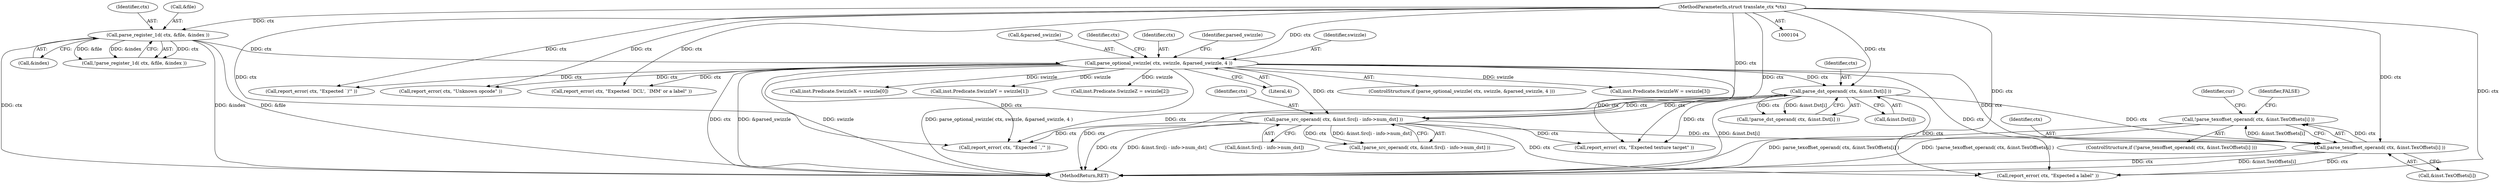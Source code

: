 digraph "0_virglrenderer_28894a30a17a84529be102b21118e55d6c9f23fa@API" {
"1000565" [label="(Call,!parse_texoffset_operand( ctx, &inst.TexOffsets[i] ))"];
"1000566" [label="(Call,parse_texoffset_operand( ctx, &inst.TexOffsets[i] ))"];
"1000443" [label="(Call,parse_dst_operand( ctx, &inst.Dst[i] ))"];
"1000178" [label="(Call,parse_optional_swizzle( ctx, swizzle, &parsed_swizzle, 4 ))"];
"1000169" [label="(Call,parse_register_1d( ctx, &file, &index ))"];
"1000105" [label="(MethodParameterIn,struct translate_ctx *ctx)"];
"1000467" [label="(Call,parse_src_operand( ctx, &inst.Src[i - info->num_dst] ))"];
"1000420" [label="(Call,report_error( ctx, \"Expected `,'\" ))"];
"1000467" [label="(Call,parse_src_operand( ctx, &inst.Src[i - info->num_dst] ))"];
"1000177" [label="(ControlStructure,if (parse_optional_swizzle( ctx, swizzle, &parsed_swizzle, 4 )))"];
"1000466" [label="(Call,!parse_src_operand( ctx, &inst.Src[i - info->num_dst] ))"];
"1000181" [label="(Call,&parsed_swizzle)"];
"1000170" [label="(Identifier,ctx)"];
"1000623" [label="(Call,report_error( ctx, \"Expected a label\" ))"];
"1000228" [label="(Identifier,ctx)"];
"1000468" [label="(Identifier,ctx)"];
"1000524" [label="(Call,report_error( ctx, \"Expected texture target\" ))"];
"1000442" [label="(Call,!parse_dst_operand( ctx, &inst.Dst[i] ))"];
"1000565" [label="(Call,!parse_texoffset_operand( ctx, &inst.TexOffsets[i] ))"];
"1000445" [label="(Call,&inst.Dst[i])"];
"1000179" [label="(Identifier,ctx)"];
"1000215" [label="(Call,inst.Predicate.SwizzleW = swizzle[3])"];
"1000171" [label="(Call,&file)"];
"1000566" [label="(Call,parse_texoffset_operand( ctx, &inst.TexOffsets[i] ))"];
"1000169" [label="(Call,parse_register_1d( ctx, &file, &index ))"];
"1000318" [label="(Call,report_error( ctx, \"Unknown opcode\" ))"];
"1000322" [label="(Call,report_error( ctx, \"Expected `DCL', `IMM' or a label\" ))"];
"1000183" [label="(Literal,4)"];
"1000444" [label="(Identifier,ctx)"];
"1000188" [label="(Call,inst.Predicate.SwizzleX = swizzle[0])"];
"1000168" [label="(Call,!parse_register_1d( ctx, &file, &index ))"];
"1000443" [label="(Call,parse_dst_operand( ctx, &inst.Dst[i] ))"];
"1000567" [label="(Identifier,ctx)"];
"1000197" [label="(Call,inst.Predicate.SwizzleY = swizzle[1])"];
"1000186" [label="(Identifier,parsed_swizzle)"];
"1000173" [label="(Call,&index)"];
"1000568" [label="(Call,&inst.TexOffsets[i])"];
"1000178" [label="(Call,parse_optional_swizzle( ctx, swizzle, &parsed_swizzle, 4 ))"];
"1000206" [label="(Call,inst.Predicate.SwizzleZ = swizzle[2])"];
"1000680" [label="(MethodReturn,RET)"];
"1000564" [label="(ControlStructure,if (!parse_texoffset_operand( ctx, &inst.TexOffsets[i] )))"];
"1000575" [label="(Identifier,FALSE)"];
"1000180" [label="(Identifier,swizzle)"];
"1000232" [label="(Call,report_error( ctx, \"Expected `)'\" ))"];
"1000105" [label="(MethodParameterIn,struct translate_ctx *ctx)"];
"1000577" [label="(Identifier,cur)"];
"1000469" [label="(Call,&inst.Src[i - info->num_dst])"];
"1000565" -> "1000564"  [label="AST: "];
"1000565" -> "1000566"  [label="CFG: "];
"1000566" -> "1000565"  [label="AST: "];
"1000575" -> "1000565"  [label="CFG: "];
"1000577" -> "1000565"  [label="CFG: "];
"1000565" -> "1000680"  [label="DDG: parse_texoffset_operand( ctx, &inst.TexOffsets[i] )"];
"1000565" -> "1000680"  [label="DDG: !parse_texoffset_operand( ctx, &inst.TexOffsets[i] )"];
"1000566" -> "1000565"  [label="DDG: ctx"];
"1000566" -> "1000565"  [label="DDG: &inst.TexOffsets[i]"];
"1000566" -> "1000568"  [label="CFG: "];
"1000567" -> "1000566"  [label="AST: "];
"1000568" -> "1000566"  [label="AST: "];
"1000566" -> "1000680"  [label="DDG: &inst.TexOffsets[i]"];
"1000566" -> "1000680"  [label="DDG: ctx"];
"1000443" -> "1000566"  [label="DDG: ctx"];
"1000178" -> "1000566"  [label="DDG: ctx"];
"1000467" -> "1000566"  [label="DDG: ctx"];
"1000105" -> "1000566"  [label="DDG: ctx"];
"1000566" -> "1000623"  [label="DDG: ctx"];
"1000443" -> "1000442"  [label="AST: "];
"1000443" -> "1000445"  [label="CFG: "];
"1000444" -> "1000443"  [label="AST: "];
"1000445" -> "1000443"  [label="AST: "];
"1000442" -> "1000443"  [label="CFG: "];
"1000443" -> "1000680"  [label="DDG: &inst.Dst[i]"];
"1000443" -> "1000680"  [label="DDG: ctx"];
"1000443" -> "1000420"  [label="DDG: ctx"];
"1000443" -> "1000442"  [label="DDG: ctx"];
"1000443" -> "1000442"  [label="DDG: &inst.Dst[i]"];
"1000178" -> "1000443"  [label="DDG: ctx"];
"1000467" -> "1000443"  [label="DDG: ctx"];
"1000105" -> "1000443"  [label="DDG: ctx"];
"1000443" -> "1000467"  [label="DDG: ctx"];
"1000443" -> "1000524"  [label="DDG: ctx"];
"1000443" -> "1000623"  [label="DDG: ctx"];
"1000178" -> "1000177"  [label="AST: "];
"1000178" -> "1000183"  [label="CFG: "];
"1000179" -> "1000178"  [label="AST: "];
"1000180" -> "1000178"  [label="AST: "];
"1000181" -> "1000178"  [label="AST: "];
"1000183" -> "1000178"  [label="AST: "];
"1000186" -> "1000178"  [label="CFG: "];
"1000228" -> "1000178"  [label="CFG: "];
"1000178" -> "1000680"  [label="DDG: parse_optional_swizzle( ctx, swizzle, &parsed_swizzle, 4 )"];
"1000178" -> "1000680"  [label="DDG: ctx"];
"1000178" -> "1000680"  [label="DDG: &parsed_swizzle"];
"1000178" -> "1000680"  [label="DDG: swizzle"];
"1000169" -> "1000178"  [label="DDG: ctx"];
"1000105" -> "1000178"  [label="DDG: ctx"];
"1000178" -> "1000188"  [label="DDG: swizzle"];
"1000178" -> "1000197"  [label="DDG: swizzle"];
"1000178" -> "1000206"  [label="DDG: swizzle"];
"1000178" -> "1000215"  [label="DDG: swizzle"];
"1000178" -> "1000232"  [label="DDG: ctx"];
"1000178" -> "1000318"  [label="DDG: ctx"];
"1000178" -> "1000322"  [label="DDG: ctx"];
"1000178" -> "1000420"  [label="DDG: ctx"];
"1000178" -> "1000467"  [label="DDG: ctx"];
"1000178" -> "1000524"  [label="DDG: ctx"];
"1000178" -> "1000623"  [label="DDG: ctx"];
"1000169" -> "1000168"  [label="AST: "];
"1000169" -> "1000173"  [label="CFG: "];
"1000170" -> "1000169"  [label="AST: "];
"1000171" -> "1000169"  [label="AST: "];
"1000173" -> "1000169"  [label="AST: "];
"1000168" -> "1000169"  [label="CFG: "];
"1000169" -> "1000680"  [label="DDG: &index"];
"1000169" -> "1000680"  [label="DDG: &file"];
"1000169" -> "1000680"  [label="DDG: ctx"];
"1000169" -> "1000168"  [label="DDG: ctx"];
"1000169" -> "1000168"  [label="DDG: &file"];
"1000169" -> "1000168"  [label="DDG: &index"];
"1000105" -> "1000169"  [label="DDG: ctx"];
"1000105" -> "1000104"  [label="AST: "];
"1000105" -> "1000680"  [label="DDG: ctx"];
"1000105" -> "1000232"  [label="DDG: ctx"];
"1000105" -> "1000318"  [label="DDG: ctx"];
"1000105" -> "1000322"  [label="DDG: ctx"];
"1000105" -> "1000420"  [label="DDG: ctx"];
"1000105" -> "1000467"  [label="DDG: ctx"];
"1000105" -> "1000524"  [label="DDG: ctx"];
"1000105" -> "1000623"  [label="DDG: ctx"];
"1000467" -> "1000466"  [label="AST: "];
"1000467" -> "1000469"  [label="CFG: "];
"1000468" -> "1000467"  [label="AST: "];
"1000469" -> "1000467"  [label="AST: "];
"1000466" -> "1000467"  [label="CFG: "];
"1000467" -> "1000680"  [label="DDG: ctx"];
"1000467" -> "1000680"  [label="DDG: &inst.Src[i - info->num_dst]"];
"1000467" -> "1000420"  [label="DDG: ctx"];
"1000467" -> "1000466"  [label="DDG: ctx"];
"1000467" -> "1000466"  [label="DDG: &inst.Src[i - info->num_dst]"];
"1000467" -> "1000524"  [label="DDG: ctx"];
"1000467" -> "1000623"  [label="DDG: ctx"];
}
